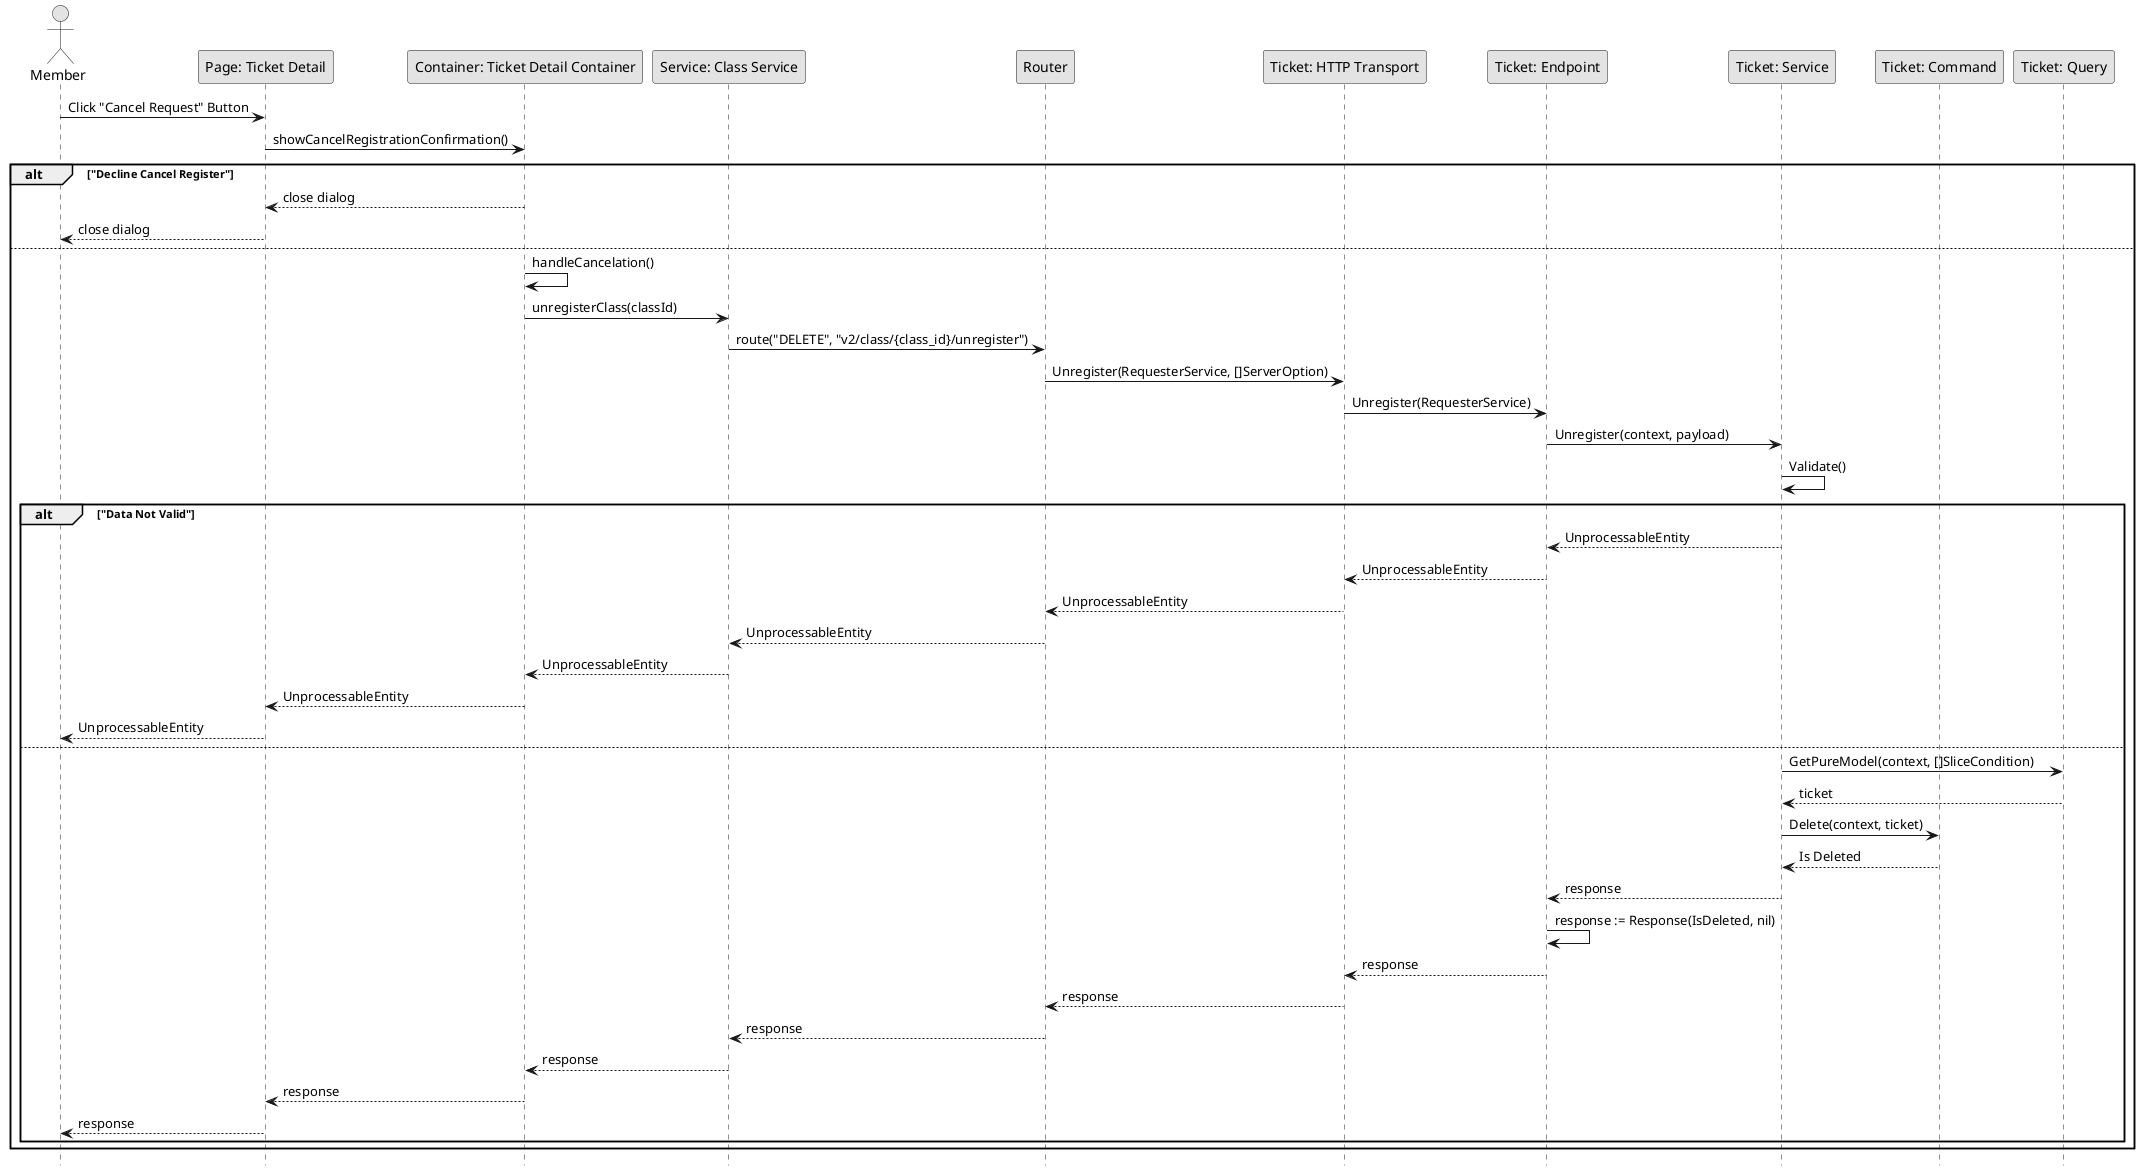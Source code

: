 @startuml CancelRequestClass

skinparam Monochrome true
skinparam Shadowing false
hide footbox

actor Member
participant "Page: Ticket Detail" as TicketPage
participant "Container: Ticket Detail Container" as TicketDetailContainer
participant "Service: Class Service" as FEClassService
participant "Router" as Router
participant "Ticket: HTTP Transport" as TicketHTTPTransport
participant "Ticket: Endpoint" as TicketEndpoint
participant "Ticket: Service" as TicketService
participant "Ticket: Command" as TicketCommand
participant "Ticket: Query" as TicketQuery

Member->TicketPage: Click "Cancel Request" Button
TicketPage->TicketDetailContainer: showCancelRegistrationConfirmation()

alt "Decline Cancel Register"
    TicketDetailContainer-->TicketPage: close dialog
    TicketPage-->Member: close dialog
else
    TicketDetailContainer->TicketDetailContainer: handleCancelation()
    TicketDetailContainer->FEClassService: unregisterClass(classId)
    FEClassService->Router: route("DELETE", "v2/class/{class_id}/unregister")
    Router->TicketHTTPTransport: Unregister(RequesterService, []ServerOption)
    TicketHTTPTransport->TicketEndpoint: Unregister(RequesterService)
    TicketEndpoint->TicketService: Unregister(context, payload)
    TicketService->TicketService: Validate()
    
    alt "Data Not Valid"
        TicketService-->TicketEndpoint: UnprocessableEntity
        TicketEndpoint-->TicketHTTPTransport: UnprocessableEntity
        TicketHTTPTransport-->Router: UnprocessableEntity
        Router-->FEClassService: UnprocessableEntity
        FEClassService-->TicketDetailContainer: UnprocessableEntity
        TicketDetailContainer-->TicketPage: UnprocessableEntity
        TicketPage-->Member: UnprocessableEntity
    else
        TicketService->TicketQuery: GetPureModel(context, []SliceCondition)
        TicketQuery-->TicketService: ticket
        TicketService->TicketCommand: Delete(context, ticket)
        TicketCommand-->TicketService: Is Deleted
        TicketService-->TicketEndpoint: response
        TicketEndpoint->TicketEndpoint: response := Response(IsDeleted, nil)
        TicketEndpoint-->TicketHTTPTransport: response
        TicketHTTPTransport-->Router: response
        Router-->FEClassService: response
        FEClassService-->TicketDetailContainer: response
        TicketDetailContainer-->TicketPage: response
        TicketPage-->Member: response
    end
end

@enduml